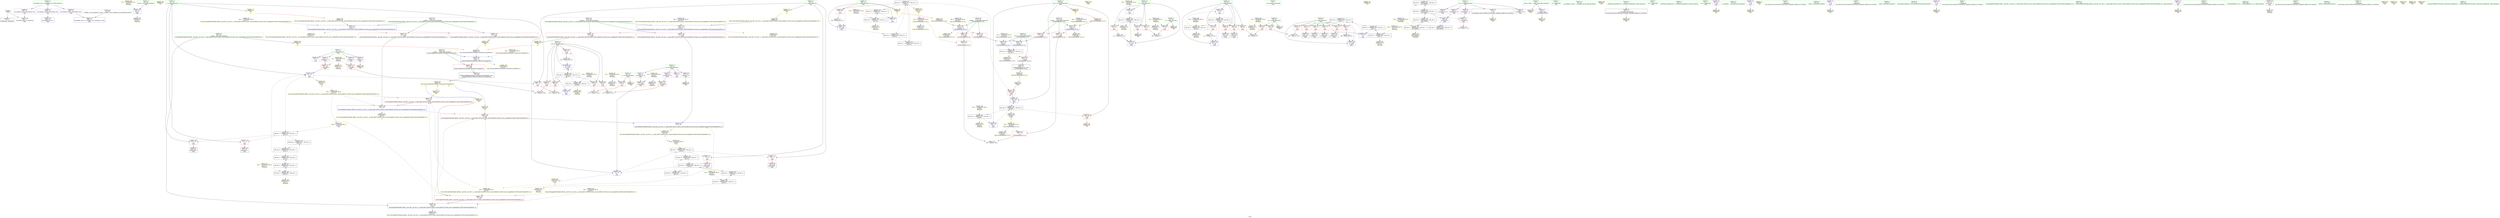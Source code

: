 digraph "SVFG" {
	label="SVFG";

	Node0x55cff6ba74e0 [shape=record,color=grey,label="{NodeID: 0\nNullPtr}"];
	Node0x55cff6ba74e0 -> Node0x55cff6bcb4e0[style=solid];
	Node0x55cff6ba74e0 -> Node0x55cff6bd1ed0[style=solid];
	Node0x55cff6beac70 [shape=record,color=yellow,style=double,label="{NodeID: 263\n6V_1 = ENCHI(MR_6V_0)\npts\{54 \}\nFun[main]}"];
	Node0x55cff6beac70 -> Node0x55cff6bd1fd0[style=dashed];
	Node0x55cff6bd42c0 [shape=record,color=yellow,style=double,label="{NodeID: 180\nAPARM(125)\nCS[]}"];
	Node0x55cff6bcbec0 [shape=record,color=red,label="{NodeID: 97\n139\<--67\n\<--i9\nmain\n}"];
	Node0x55cff6bcbec0 -> Node0x55cff6bd7610[style=solid];
	Node0x55cff6bc9770 [shape=record,color=green,label="{NodeID: 14\n14\<--16\nR\<--R_field_insensitive\nGlob }"];
	Node0x55cff6bc9770 -> Node0x55cff6bcd910[style=solid];
	Node0x55cff6bc9770 -> Node0x55cff6bcd9e0[style=solid];
	Node0x55cff6bc9770 -> Node0x55cff6bcdab0[style=solid];
	Node0x55cff6bc9770 -> Node0x55cff6bce360[style=solid];
	Node0x55cff6beb8e0 [shape=record,color=yellow,style=double,label="{NodeID: 277\n18V_1 = ENCHI(MR_18V_0)\npts\{66 \}\nFun[_ZSt3maxIiERKT_S2_S2_]}"];
	Node0x55cff6beb8e0 -> Node0x55cff6bd1a90[style=dashed];
	Node0x55cff6beb8e0 -> Node0x55cff6bedb50[style=dashed];
	Node0x55cff6bcef10 [shape=record,color=yellow,style=double,label="{NodeID: 194\nARet(93)\nCS[]}"];
	Node0x55cff6bcba00 [shape=record,color=red,label="{NodeID: 111\n170\<--75\n\<--y\nmain\n}"];
	Node0x55cff6bcba00 -> Node0x55cff6bcce80[style=solid];
	Node0x55cff6bca420 [shape=record,color=green,label="{NodeID: 28\n67\<--68\ni9\<--i9_field_insensitive\nmain\n}"];
	Node0x55cff6bca420 -> Node0x55cff6bcbdf0[style=solid];
	Node0x55cff6bca420 -> Node0x55cff6bcbec0[style=solid];
	Node0x55cff6bca420 -> Node0x55cff6bcbf90[style=solid];
	Node0x55cff6bca420 -> Node0x55cff6bcc060[style=solid];
	Node0x55cff6bca420 -> Node0x55cff6bcc130[style=solid];
	Node0x55cff6bca420 -> Node0x55cff6bd23e0[style=solid];
	Node0x55cff6bca420 -> Node0x55cff6bd2b30[style=solid];
	Node0x55cff6becfc0 [shape=record,color=yellow,style=double,label="{NodeID: 291\nRETMU(10V_3)\npts\{58 \}\nFun[main]}"];
	Node0x55cff6bd6d90 [shape=record,color=grey,label="{NodeID: 208\n211 = Binary(210, 84, )\n}"];
	Node0x55cff6bd6d90 -> Node0x55cff6bd2c00[style=solid];
	Node0x55cff6bd15b0 [shape=record,color=red,label="{NodeID: 125\n246\<--245\n\<--call2\n_ZSt4swapIiENSt9enable_ifIXsr6__and_ISt6__not_ISt15__is_tuple_likeIT_EESt21is_move_constructibleIS3_ESt18is_move_assignableIS3_EEE5valueEvE4typeERS3_SC_\n}"];
	Node0x55cff6bd15b0 -> Node0x55cff6bd3010[style=solid];
	Node0x55cff6bcb0a0 [shape=record,color=green,label="{NodeID: 42\n253\<--254\nretval\<--retval_field_insensitive\n_ZSt3maxIiERKT_S2_S2_\n}"];
	Node0x55cff6bcb0a0 -> Node0x55cff6bd1680[style=solid];
	Node0x55cff6bcb0a0 -> Node0x55cff6bd3280[style=solid];
	Node0x55cff6bcb0a0 -> Node0x55cff6bd3350[style=solid];
	Node0x55cff6bedc30 [shape=record,color=yellow,style=double,label="{NodeID: 305\nRETMU(44V_2)\npts\{256 \}\nFun[_ZSt3maxIiERKT_S2_S2_]}"];
	Node0x55cff6bdf300 [shape=record,color=black,label="{NodeID: 222\nMR_22V_5 = PHI(MR_22V_7, MR_22V_4, )\npts\{70 \}\n}"];
	Node0x55cff6bdf300 -> Node0x55cff6bcc200[style=dashed];
	Node0x55cff6bdf300 -> Node0x55cff6bd1000[style=dashed];
	Node0x55cff6bdf300 -> Node0x55cff6bd28c0[style=dashed];
	Node0x55cff6bdf300 -> Node0x55cff6be1600[style=dashed];
	Node0x55cff6bdf300 -> Node0x55cff6be2f00[style=dashed];
	Node0x55cff6bdf300 -> Node0x55cff6be4300[style=dashed];
	Node0x55cff6bdf300 -> Node0x55cff6bee190[style=dashed];
	Node0x55cff6bd2170 [shape=record,color=blue,label="{NodeID: 139\n63\<--84\ni\<--\nmain\n}"];
	Node0x55cff6bd2170 -> Node0x55cff6be5700[style=dashed];
	Node0x55cff6bccce0 [shape=record,color=black,label="{NodeID: 56\n155\<--154\nidxprom22\<--\nmain\n}"];
	Node0x55cff6be3900 [shape=record,color=black,label="{NodeID: 236\nMR_28V_8 = PHI(MR_28V_9, MR_28V_7, )\npts\{76 \}\n}"];
	Node0x55cff6be3900 -> Node0x55cff6be0200[style=dashed];
	Node0x55cff6bd2cd0 [shape=record,color=blue,label="{NodeID: 153\n226\<--224\n__a.addr\<--__a\n_ZSt4swapIiENSt9enable_ifIXsr6__and_ISt6__not_ISt15__is_tuple_likeIT_EESt21is_move_constructibleIS3_ESt18is_move_assignableIS3_EEE5valueEvE4typeERS3_SC_\n}"];
	Node0x55cff6bd2cd0 -> Node0x55cff6bd10d0[style=dashed];
	Node0x55cff6bd2cd0 -> Node0x55cff6bd11a0[style=dashed];
	Node0x55cff6bd2cd0 -> Node0x55cff6bec860[style=dashed];
	Node0x55cff6bcd840 [shape=record,color=purple,label="{NodeID: 70\n151\<--11\narrayidx21\<--L\nmain\n}"];
	Node0x55cff6bcd840 -> Node0x55cff6bd0e10[style=solid];
	Node0x55cff6be8300 [shape=record,color=black,label="{NodeID: 250\nMR_28V_2 = PHI(MR_28V_3, MR_28V_1, )\npts\{76 \}\n}"];
	Node0x55cff6be8300 -> Node0x55cff6be2500[style=dashed];
	Node0x55cff6be8300 -> Node0x55cff6bed7a0[style=dashed];
	Node0x55cff6bd3830 [shape=record,color=yellow,style=double,label="{NodeID: 167\nAPARM(107)\nCS[]}"];
	Node0x55cff6bce430 [shape=record,color=red,label="{NodeID: 84\n87\<--55\n\<--T\nmain\n}"];
	Node0x55cff6bce430 -> Node0x55cff6bd7a90[style=solid];
	Node0x55cff6bb7160 [shape=record,color=green,label="{NodeID: 1\n7\<--1\n__dso_handle\<--dummyObj\nGlob }"];
	Node0x55cff6bead50 [shape=record,color=yellow,style=double,label="{NodeID: 264\n8V_1 = ENCHI(MR_8V_0)\npts\{56 \}\nFun[main]}"];
	Node0x55cff6bead50 -> Node0x55cff6bce430[style=dashed];
	Node0x55cff6bead50 -> Node0x55cff6becee0[style=dashed];
	Node0x55cff6bd4390 [shape=record,color=yellow,style=double,label="{NodeID: 181\nAPARM(126)\nCS[]}"];
	Node0x55cff6bcbf90 [shape=record,color=red,label="{NodeID: 98\n146\<--67\n\<--i9\nmain\n}"];
	Node0x55cff6bcbf90 -> Node0x55cff6bd7c10[style=solid];
	Node0x55cff6bc9870 [shape=record,color=green,label="{NodeID: 15\n23\<--27\nllvm.global_ctors\<--llvm.global_ctors_field_insensitive\nGlob }"];
	Node0x55cff6bc9870 -> Node0x55cff6bcdf90[style=solid];
	Node0x55cff6bc9870 -> Node0x55cff6bce090[style=solid];
	Node0x55cff6bc9870 -> Node0x55cff6bce190[style=solid];
	Node0x55cff6beb9c0 [shape=record,color=yellow,style=double,label="{NodeID: 278\n22V_1 = ENCHI(MR_22V_0)\npts\{70 \}\nFun[_ZSt3maxIiERKT_S2_S2_]}"];
	Node0x55cff6beb9c0 -> Node0x55cff6bd1b60[style=dashed];
	Node0x55cff6beb9c0 -> Node0x55cff6bed960[style=dashed];
	Node0x55cff6bcefa0 [shape=record,color=yellow,style=double,label="{NodeID: 195\nARet(193)\nCS[]}"];
	Node0x55cff6bcefa0 -> Node0x55cff6bd1000[style=solid];
	Node0x55cff6bcbad0 [shape=record,color=red,label="{NodeID: 112\n180\<--75\n\<--y\nmain\n}"];
	Node0x55cff6bcbad0 -> Node0x55cff6bcd020[style=solid];
	Node0x55cff6bca4f0 [shape=record,color=green,label="{NodeID: 29\n69\<--70\nc\<--c_field_insensitive\nmain\n}"];
	Node0x55cff6bca4f0 -> Node0x55cff6bcc200[style=solid];
	Node0x55cff6bca4f0 -> Node0x55cff6bd24b0[style=solid];
	Node0x55cff6bca4f0 -> Node0x55cff6bd28c0[style=solid];
	Node0x55cff6bca4f0 -> Node0x55cff6bd4530[style=solid];
	Node0x55cff6bed0a0 [shape=record,color=yellow,style=double,label="{NodeID: 292\nRETMU(12V_1)\npts\{60 \}\nFun[main]}"];
	Node0x55cff6bd6e90 [shape=record,color=grey,label="{NodeID: 209\n200 = Binary(199, 84, )\n}"];
	Node0x55cff6bd6e90 -> Node0x55cff6bd2b30[style=solid];
	Node0x55cff6bd1680 [shape=record,color=red,label="{NodeID: 126\n273\<--253\n\<--retval\n_ZSt3maxIiERKT_S2_S2_\n}"];
	Node0x55cff6bd1680 -> Node0x55cff6bcd0f0[style=solid];
	Node0x55cff6bcb170 [shape=record,color=green,label="{NodeID: 43\n255\<--256\n__a.addr\<--__a.addr_field_insensitive\n_ZSt3maxIiERKT_S2_S2_\n}"];
	Node0x55cff6bcb170 -> Node0x55cff6bd1750[style=solid];
	Node0x55cff6bcb170 -> Node0x55cff6bd1820[style=solid];
	Node0x55cff6bcb170 -> Node0x55cff6bd30e0[style=solid];
	Node0x55cff6bedd10 [shape=record,color=yellow,style=double,label="{NodeID: 306\nRETMU(46V_2)\npts\{258 \}\nFun[_ZSt3maxIiERKT_S2_S2_]}"];
	Node0x55cff6bdf800 [shape=record,color=black,label="{NodeID: 223\nMR_24V_5 = PHI(MR_24V_6, MR_24V_4, )\npts\{72 \}\n}"];
	Node0x55cff6bdf800 -> Node0x55cff6bcc2d0[style=dashed];
	Node0x55cff6bdf800 -> Node0x55cff6bcc3a0[style=dashed];
	Node0x55cff6bdf800 -> Node0x55cff6bcc470[style=dashed];
	Node0x55cff6bdf800 -> Node0x55cff6bcc540[style=dashed];
	Node0x55cff6bdf800 -> Node0x55cff6bcb5f0[style=dashed];
	Node0x55cff6bdf800 -> Node0x55cff6bcb6c0[style=dashed];
	Node0x55cff6bdf800 -> Node0x55cff6bd2990[style=dashed];
	Node0x55cff6bdf800 -> Node0x55cff6be1b00[style=dashed];
	Node0x55cff6bd2240 [shape=record,color=blue,label="{NodeID: 140\n63\<--112\ni\<--inc\nmain\n}"];
	Node0x55cff6bd2240 -> Node0x55cff6be5700[style=dashed];
	Node0x55cff6bccdb0 [shape=record,color=black,label="{NodeID: 57\n168\<--167\nidxprom26\<--\nmain\n}"];
	Node0x55cff6be3e00 [shape=record,color=black,label="{NodeID: 237\nMR_30V_6 = PHI(MR_30V_7, MR_30V_4, )\npts\{100000 \}\n}"];
	Node0x55cff6be3e00 -> Node0x55cff6be0700[style=dashed];
	Node0x55cff6bd2da0 [shape=record,color=blue,label="{NodeID: 154\n228\<--225\n__b.addr\<--__b\n_ZSt4swapIiENSt9enable_ifIXsr6__and_ISt6__not_ISt15__is_tuple_likeIT_EESt21is_move_constructibleIS3_ESt18is_move_assignableIS3_EEE5valueEvE4typeERS3_SC_\n}"];
	Node0x55cff6bd2da0 -> Node0x55cff6bd1270[style=dashed];
	Node0x55cff6bd2da0 -> Node0x55cff6bd1340[style=dashed];
	Node0x55cff6bd2da0 -> Node0x55cff6bec940[style=dashed];
	Node0x55cff6bcd910 [shape=record,color=purple,label="{NodeID: 71\n106\<--14\n\<--R\nmain\n}"];
	Node0x55cff6be8800 [shape=record,color=black,label="{NodeID: 251\nMR_30V_2 = PHI(MR_30V_3, MR_30V_1, )\npts\{100000 \}\n}"];
	Node0x55cff6be8800 -> Node0x55cff6be2a00[style=dashed];
	Node0x55cff6be8800 -> Node0x55cff6bed880[style=dashed];
	Node0x55cff6bd3900 [shape=record,color=yellow,style=double,label="{NodeID: 168\nAPARM(4)\nCS[]}"];
	Node0x55cff6bce500 [shape=record,color=red,label="{NodeID: 85\n86\<--57\n\<--t\nmain\n}"];
	Node0x55cff6bce500 -> Node0x55cff6bd7a90[style=solid];
	Node0x55cff6bb71f0 [shape=record,color=green,label="{NodeID: 2\n17\<--1\n.str\<--dummyObj\nGlob }"];
	Node0x55cff6beae30 [shape=record,color=yellow,style=double,label="{NodeID: 265\n10V_1 = ENCHI(MR_10V_0)\npts\{58 \}\nFun[main]}"];
	Node0x55cff6beae30 -> Node0x55cff6bd20a0[style=dashed];
	Node0x55cff6bd4460 [shape=record,color=yellow,style=double,label="{NodeID: 182\nAPARM(65)\nCS[]|{<s0>9}}"];
	Node0x55cff6bd4460:s0 -> Node0x55cff6bcf630[style=solid,color=red];
	Node0x55cff6bcc060 [shape=record,color=red,label="{NodeID: 99\n160\<--67\n\<--i9\nmain\n}"];
	Node0x55cff6bcc060 -> Node0x55cff6bd7790[style=solid];
	Node0x55cff6bc9970 [shape=record,color=green,label="{NodeID: 16\n28\<--29\n__cxx_global_var_init\<--__cxx_global_var_init_field_insensitive\n}"];
	Node0x55cff6bebaa0 [shape=record,color=yellow,style=double,label="{NodeID: 279\n44V_1 = ENCHI(MR_44V_0)\npts\{256 \}\nFun[_ZSt3maxIiERKT_S2_S2_]}"];
	Node0x55cff6bebaa0 -> Node0x55cff6bd30e0[style=dashed];
	Node0x55cff6bcf030 [shape=record,color=yellow,style=double,label="{NodeID: 196\nARet(206)\nCS[]}"];
	Node0x55cff6bcbba0 [shape=record,color=red,label="{NodeID: 113\n138\<--137\n\<--arrayidx\nmain\n}"];
	Node0x55cff6bcbba0 -> Node0x55cff6bd7610[style=solid];
	Node0x55cff6bca5c0 [shape=record,color=green,label="{NodeID: 30\n71\<--72\nj\<--j_field_insensitive\nmain\n}"];
	Node0x55cff6bca5c0 -> Node0x55cff6bcc2d0[style=solid];
	Node0x55cff6bca5c0 -> Node0x55cff6bcc3a0[style=solid];
	Node0x55cff6bca5c0 -> Node0x55cff6bcc470[style=solid];
	Node0x55cff6bca5c0 -> Node0x55cff6bcc540[style=solid];
	Node0x55cff6bca5c0 -> Node0x55cff6bcb5f0[style=solid];
	Node0x55cff6bca5c0 -> Node0x55cff6bcb6c0[style=solid];
	Node0x55cff6bca5c0 -> Node0x55cff6bd2580[style=solid];
	Node0x55cff6bca5c0 -> Node0x55cff6bd2990[style=solid];
	Node0x55cff6bed180 [shape=record,color=yellow,style=double,label="{NodeID: 293\nRETMU(14V_1)\npts\{62 \}\nFun[main]}"];
	Node0x55cff6bd7010 [shape=record,color=grey,label="{NodeID: 210\n112 = Binary(111, 84, )\n}"];
	Node0x55cff6bd7010 -> Node0x55cff6bd2240[style=solid];
	Node0x55cff6bd1750 [shape=record,color=red,label="{NodeID: 127\n261\<--255\n\<--__a.addr\n_ZSt3maxIiERKT_S2_S2_\n}"];
	Node0x55cff6bd1750 -> Node0x55cff6bd1a90[style=solid];
	Node0x55cff6bcb240 [shape=record,color=green,label="{NodeID: 44\n257\<--258\n__b.addr\<--__b.addr_field_insensitive\n_ZSt3maxIiERKT_S2_S2_\n}"];
	Node0x55cff6bcb240 -> Node0x55cff6bd18f0[style=solid];
	Node0x55cff6bcb240 -> Node0x55cff6bd19c0[style=solid];
	Node0x55cff6bcb240 -> Node0x55cff6bd31b0[style=solid];
	Node0x55cff6beddf0 [shape=record,color=yellow,style=double,label="{NodeID: 307\nCSMU(26V_5)\npts\{74 \}\nCS[]|{<s0>8}}"];
	Node0x55cff6beddf0:s0 -> Node0x55cff6a22720[style=dashed,color=red];
	Node0x55cff6bdfd00 [shape=record,color=black,label="{NodeID: 224\nMR_26V_4 = PHI(MR_26V_8, MR_26V_3, )\npts\{74 \}\n}"];
	Node0x55cff6bdfd00 -> Node0x55cff6bd2650[style=dashed];
	Node0x55cff6bdfd00 -> Node0x55cff6be2000[style=dashed];
	Node0x55cff6bdfd00 -> Node0x55cff6be4800[style=dashed];
	Node0x55cff6bd2310 [shape=record,color=blue,label="{NodeID: 141\n65\<--78\nans\<--\nmain\n}"];
	Node0x55cff6bd2310 -> Node0x55cff6be0c00[style=dashed];
	Node0x55cff6bcce80 [shape=record,color=black,label="{NodeID: 58\n171\<--170\nidxprom28\<--\nmain\n}"];
	Node0x55cff6be4300 [shape=record,color=black,label="{NodeID: 238\nMR_22V_8 = PHI(MR_22V_6, MR_22V_5, )\npts\{70 \}\n}"];
	Node0x55cff6be4300 -> Node0x55cff6be2f00[style=dashed];
	Node0x55cff6bd2e70 [shape=record,color=blue,label="{NodeID: 155\n230\<--238\n__tmp\<--\n_ZSt4swapIiENSt9enable_ifIXsr6__and_ISt6__not_ISt15__is_tuple_likeIT_EESt21is_move_constructibleIS3_ESt18is_move_assignableIS3_EEE5valueEvE4typeERS3_SC_\n}"];
	Node0x55cff6bd2e70 -> Node0x55cff6bd14e0[style=dashed];
	Node0x55cff6bd2e70 -> Node0x55cff6bd15b0[style=dashed];
	Node0x55cff6bd2e70 -> Node0x55cff6beca20[style=dashed];
	Node0x55cff6bcd9e0 [shape=record,color=purple,label="{NodeID: 72\n144\<--14\narrayidx18\<--R\nmain\n}"];
	Node0x55cff6bcd9e0 -> Node0x55cff6bcbc70[style=solid];
	Node0x55cff6be8d00 [shape=record,color=black,label="{NodeID: 252\nMR_26V_7 = PHI(MR_26V_6, MR_26V_5, )\npts\{74 \}\n}"];
	Node0x55cff6be8d00 -> Node0x55cff6bcb860[style=dashed];
	Node0x55cff6be8d00 -> Node0x55cff6bcb930[style=dashed];
	Node0x55cff6be8d00 -> Node0x55cff6be3400[style=dashed];
	Node0x55cff6be8d00 -> Node0x55cff6be4800[style=dashed];
	Node0x55cff6bd39d0 [shape=record,color=yellow,style=double,label="{NodeID: 169\nAPARM(36)\nCS[]}"];
	Node0x55cff6bce5d0 [shape=record,color=red,label="{NodeID: 86\n203\<--57\n\<--t\nmain\n}"];
	Node0x55cff6bce5d0 -> Node0x55cff6bd46d0[style=solid];
	Node0x55cff6bb74a0 [shape=record,color=green,label="{NodeID: 3\n19\<--1\n.str.1\<--dummyObj\nGlob }"];
	Node0x55cff6beaf10 [shape=record,color=yellow,style=double,label="{NodeID: 266\n12V_1 = ENCHI(MR_12V_0)\npts\{60 \}\nFun[main]}"];
	Node0x55cff6beaf10 -> Node0x55cff6bce770[style=dashed];
	Node0x55cff6beaf10 -> Node0x55cff6bce840[style=dashed];
	Node0x55cff6beaf10 -> Node0x55cff6bed0a0[style=dashed];
	Node0x55cff6bd4530 [shape=record,color=yellow,style=double,label="{NodeID: 183\nAPARM(69)\nCS[]|{<s0>9}}"];
	Node0x55cff6bd4530:s0 -> Node0x55cff6bcf6f0[style=solid,color=red];
	Node0x55cff6bcc130 [shape=record,color=red,label="{NodeID: 100\n199\<--67\n\<--i9\nmain\n}"];
	Node0x55cff6bcc130 -> Node0x55cff6bd6e90[style=solid];
	Node0x55cff6bc9a70 [shape=record,color=green,label="{NodeID: 17\n32\<--33\n_ZNSt8ios_base4InitC1Ev\<--_ZNSt8ios_base4InitC1Ev_field_insensitive\n}"];
	Node0x55cff6bebb80 [shape=record,color=yellow,style=double,label="{NodeID: 280\n46V_1 = ENCHI(MR_46V_0)\npts\{258 \}\nFun[_ZSt3maxIiERKT_S2_S2_]}"];
	Node0x55cff6bebb80 -> Node0x55cff6bd31b0[style=dashed];
	Node0x55cff6bcf0c0 [shape=record,color=yellow,style=double,label="{NodeID: 197\nARet(235)\nCS[]}"];
	Node0x55cff6bcf0c0 -> Node0x55cff6bd1410[style=solid];
	Node0x55cff6bcbc70 [shape=record,color=red,label="{NodeID: 114\n145\<--144\n\<--arrayidx18\nmain\n}"];
	Node0x55cff6bcbc70 -> Node0x55cff6bd7c10[style=solid];
	Node0x55cff6bca690 [shape=record,color=green,label="{NodeID: 31\n73\<--74\nx\<--x_field_insensitive\nmain\n}"];
	Node0x55cff6bca690 -> Node0x55cff6bcb790[style=solid];
	Node0x55cff6bca690 -> Node0x55cff6bcb860[style=solid];
	Node0x55cff6bca690 -> Node0x55cff6bcb930[style=solid];
	Node0x55cff6bca690 -> Node0x55cff6bd2650[style=solid];
	Node0x55cff6bca690 -> Node0x55cff6bd3c40[style=solid];
	Node0x55cff6bed260 [shape=record,color=yellow,style=double,label="{NodeID: 294\nRETMU(16V_2)\npts\{64 \}\nFun[main]}"];
	Node0x55cff6bd7190 [shape=record,color=grey,label="{NodeID: 211\n190 = Binary(189, 84, )\n}"];
	Node0x55cff6bd7190 -> Node0x55cff6bd2990[style=solid];
	Node0x55cff6bd1820 [shape=record,color=red,label="{NodeID: 128\n270\<--255\n\<--__a.addr\n_ZSt3maxIiERKT_S2_S2_\n}"];
	Node0x55cff6bd1820 -> Node0x55cff6bd3350[style=solid];
	Node0x55cff6bcb310 [shape=record,color=green,label="{NodeID: 45\n280\<--281\n__t.addr\<--__t.addr_field_insensitive\n_ZSt4moveIRiEONSt16remove_referenceIT_E4typeEOS2_\n}"];
	Node0x55cff6bcb310 -> Node0x55cff6bd1c30[style=solid];
	Node0x55cff6bcb310 -> Node0x55cff6bd3420[style=solid];
	Node0x55cff6bedf50 [shape=record,color=yellow,style=double,label="{NodeID: 308\nCSMU(28V_5)\npts\{76 \}\nCS[]|{<s0>8}}"];
	Node0x55cff6bedf50:s0 -> Node0x55cff6a963d0[style=dashed,color=red];
	Node0x55cff6be0200 [shape=record,color=black,label="{NodeID: 225\nMR_28V_4 = PHI(MR_28V_8, MR_28V_3, )\npts\{76 \}\n}"];
	Node0x55cff6be0200 -> Node0x55cff6bd2720[style=dashed];
	Node0x55cff6be0200 -> Node0x55cff6be2500[style=dashed];
	Node0x55cff6be0200 -> Node0x55cff6be4d00[style=dashed];
	Node0x55cff6bd23e0 [shape=record,color=blue,label="{NodeID: 142\n67\<--84\ni9\<--\nmain\n}"];
	Node0x55cff6bd23e0 -> Node0x55cff6be1100[style=dashed];
	Node0x55cff6bccf50 [shape=record,color=black,label="{NodeID: 59\n178\<--177\nidxprom32\<--\nmain\n}"];
	Node0x55cff6be4800 [shape=record,color=black,label="{NodeID: 239\nMR_26V_9 = PHI(MR_26V_7, MR_26V_4, )\npts\{74 \}\n}"];
	Node0x55cff6be4800 -> Node0x55cff6be3400[style=dashed];
	Node0x55cff6bd2f40 [shape=record,color=blue,label="{NodeID: 156\n243\<--242\n\<--\n_ZSt4swapIiENSt9enable_ifIXsr6__and_ISt6__not_ISt15__is_tuple_likeIT_EESt21is_move_constructibleIS3_ESt18is_move_assignableIS3_EEE5valueEvE4typeERS3_SC_\n}"];
	Node0x55cff6bd2f40 -> Node0x55cff6bd15b0[style=dashed];
	Node0x55cff6bd2f40 -> Node0x55cff6bebc60[style=dashed];
	Node0x55cff6bcdab0 [shape=record,color=purple,label="{NodeID: 73\n156\<--14\narrayidx23\<--R\nmain\n}"];
	Node0x55cff6bcdab0 -> Node0x55cff6bd0ea0[style=solid];
	Node0x55cff6be9200 [shape=record,color=black,label="{NodeID: 253\nMR_28V_7 = PHI(MR_28V_6, MR_28V_5, )\npts\{76 \}\n}"];
	Node0x55cff6be9200 -> Node0x55cff6bcba00[style=dashed];
	Node0x55cff6be9200 -> Node0x55cff6bcbad0[style=dashed];
	Node0x55cff6be9200 -> Node0x55cff6be3900[style=dashed];
	Node0x55cff6be9200 -> Node0x55cff6be4d00[style=dashed];
	Node0x55cff6bd3aa0 [shape=record,color=yellow,style=double,label="{NodeID: 170\nAPARM(34)\nCS[]}"];
	Node0x55cff6bce6a0 [shape=record,color=red,label="{NodeID: 87\n210\<--57\n\<--t\nmain\n}"];
	Node0x55cff6bce6a0 -> Node0x55cff6bd6d90[style=solid];
	Node0x55cff6bb7530 [shape=record,color=green,label="{NodeID: 4\n21\<--1\n.str.2\<--dummyObj\nGlob }"];
	Node0x55cff6beaff0 [shape=record,color=yellow,style=double,label="{NodeID: 267\n14V_1 = ENCHI(MR_14V_0)\npts\{62 \}\nFun[main]}"];
	Node0x55cff6beaff0 -> Node0x55cff6bce910[style=dashed];
	Node0x55cff6beaff0 -> Node0x55cff6bed180[style=dashed];
	Node0x55cff6bd4600 [shape=record,color=yellow,style=double,label="{NodeID: 184\nAPARM(205)\nCS[]}"];
	Node0x55cff6bcc200 [shape=record,color=red,label="{NodeID: 101\n184\<--69\n\<--c\nmain\n}"];
	Node0x55cff6bcc200 -> Node0x55cff6bd7310[style=solid];
	Node0x55cff6bc9b70 [shape=record,color=green,label="{NodeID: 18\n38\<--39\n__cxa_atexit\<--__cxa_atexit_field_insensitive\n}"];
	Node0x55cff6bebc60 [shape=record,color=yellow,style=double,label="{NodeID: 281\nRETMU(26V_2)\npts\{74 \}\nFun[_ZSt4swapIiENSt9enable_ifIXsr6__and_ISt6__not_ISt15__is_tuple_likeIT_EESt21is_move_constructibleIS3_ESt18is_move_assignableIS3_EEE5valueEvE4typeERS3_SC_]|{<s0>8}}"];
	Node0x55cff6bebc60:s0 -> Node0x55cff6bee270[style=dashed,color=blue];
	Node0x55cff6bcf150 [shape=record,color=yellow,style=double,label="{NodeID: 198\nARet(241)\nCS[]}"];
	Node0x55cff6bcf150 -> Node0x55cff6bd14e0[style=solid];
	Node0x55cff6bd0e10 [shape=record,color=red,label="{NodeID: 115\n152\<--151\n\<--arrayidx21\nmain\n}"];
	Node0x55cff6bd0e10 -> Node0x55cff6bd2650[style=solid];
	Node0x55cff6bca760 [shape=record,color=green,label="{NodeID: 32\n75\<--76\ny\<--y_field_insensitive\nmain\n}"];
	Node0x55cff6bca760 -> Node0x55cff6bcba00[style=solid];
	Node0x55cff6bca760 -> Node0x55cff6bcbad0[style=solid];
	Node0x55cff6bca760 -> Node0x55cff6bd2720[style=solid];
	Node0x55cff6bca760 -> Node0x55cff6bd3d10[style=solid];
	Node0x55cff6bed340 [shape=record,color=yellow,style=double,label="{NodeID: 295\nRETMU(18V_2)\npts\{66 \}\nFun[main]}"];
	Node0x55cff6bd7310 [shape=record,color=grey,label="{NodeID: 212\n185 = Binary(184, 84, )\n}"];
	Node0x55cff6bd7310 -> Node0x55cff6bd28c0[style=solid];
	Node0x55cff6bd18f0 [shape=record,color=red,label="{NodeID: 129\n263\<--257\n\<--__b.addr\n_ZSt3maxIiERKT_S2_S2_\n}"];
	Node0x55cff6bd18f0 -> Node0x55cff6bd1b60[style=solid];
	Node0x55cff6bcb3e0 [shape=record,color=green,label="{NodeID: 46\n25\<--285\n_GLOBAL__sub_I_aquannie_0_0.cpp\<--_GLOBAL__sub_I_aquannie_0_0.cpp_field_insensitive\n}"];
	Node0x55cff6bcb3e0 -> Node0x55cff6bd1dd0[style=solid];
	Node0x55cff6bee030 [shape=record,color=yellow,style=double,label="{NodeID: 309\nCSMU(18V_4)\npts\{66 \}\nCS[]|{<s0>9}}"];
	Node0x55cff6bee030:s0 -> Node0x55cff6beb8e0[style=dashed,color=red];
	Node0x55cff6be0700 [shape=record,color=black,label="{NodeID: 226\nMR_30V_4 = PHI(MR_30V_6, MR_30V_3, )\npts\{100000 \}\n}"];
	Node0x55cff6be0700 -> Node0x55cff6bd0f30[style=dashed];
	Node0x55cff6be0700 -> Node0x55cff6bd27f0[style=dashed];
	Node0x55cff6be0700 -> Node0x55cff6be2a00[style=dashed];
	Node0x55cff6be0700 -> Node0x55cff6be3e00[style=dashed];
	Node0x55cff6be0700 -> Node0x55cff6be5200[style=dashed];
	Node0x55cff6bd24b0 [shape=record,color=blue,label="{NodeID: 143\n69\<--78\nc\<--\nmain\n}"];
	Node0x55cff6bd24b0 -> Node0x55cff6bdf300[style=dashed];
	Node0x55cff6bcd020 [shape=record,color=black,label="{NodeID: 60\n181\<--180\nidxprom34\<--\nmain\n}"];
	Node0x55cff6be4d00 [shape=record,color=black,label="{NodeID: 240\nMR_28V_9 = PHI(MR_28V_7, MR_28V_4, )\npts\{76 \}\n}"];
	Node0x55cff6be4d00 -> Node0x55cff6be3900[style=dashed];
	Node0x55cff6bd3010 [shape=record,color=blue,label="{NodeID: 157\n247\<--246\n\<--\n_ZSt4swapIiENSt9enable_ifIXsr6__and_ISt6__not_ISt15__is_tuple_likeIT_EESt21is_move_constructibleIS3_ESt18is_move_assignableIS3_EEE5valueEvE4typeERS3_SC_\n}"];
	Node0x55cff6bd3010 -> Node0x55cff6bec780[style=dashed];
	Node0x55cff6bcdb80 [shape=record,color=purple,label="{NodeID: 74\n79\<--17\n\<--.str\nmain\n}"];
	Node0x55cff6bcdb80 -> Node0x55cff6bd34f0[style=solid];
	Node0x55cff6be9700 [shape=record,color=black,label="{NodeID: 254\nMR_42V_3 = PHI(MR_42V_4, MR_42V_2, )\npts\{254 \}\n}"];
	Node0x55cff6be9700 -> Node0x55cff6bd1680[style=dashed];
	Node0x55cff6be9700 -> Node0x55cff6beda70[style=dashed];
	Node0x55cff6bd3b70 [shape=record,color=yellow,style=double,label="{NodeID: 171\nAPARM(7)\nCS[]}"];
	Node0x55cff6bce770 [shape=record,color=red,label="{NodeID: 88\n97\<--59\n\<--m\nmain\n}"];
	Node0x55cff6bce770 -> Node0x55cff6bd7910[style=solid];
	Node0x55cff6bb75c0 [shape=record,color=green,label="{NodeID: 5\n24\<--1\n\<--dummyObj\nCan only get source location for instruction, argument, global var or function.}"];
	Node0x55cff6beb0d0 [shape=record,color=yellow,style=double,label="{NodeID: 268\n16V_1 = ENCHI(MR_16V_0)\npts\{64 \}\nFun[main]}"];
	Node0x55cff6beb0d0 -> Node0x55cff6be6910[style=dashed];
	Node0x55cff6bd46d0 [shape=record,color=yellow,style=double,label="{NodeID: 185\nAPARM(203)\nCS[]}"];
	Node0x55cff6bcc2d0 [shape=record,color=red,label="{NodeID: 102\n131\<--71\n\<--j\nmain\n}"];
	Node0x55cff6bcc2d0 -> Node0x55cff6bd7f10[style=solid];
	Node0x55cff6bc9c70 [shape=record,color=green,label="{NodeID: 19\n37\<--43\n_ZNSt8ios_base4InitD1Ev\<--_ZNSt8ios_base4InitD1Ev_field_insensitive\n}"];
	Node0x55cff6bc9c70 -> Node0x55cff6bcc700[style=solid];
	Node0x55cff6bec780 [shape=record,color=yellow,style=double,label="{NodeID: 282\nRETMU(28V_2)\npts\{76 \}\nFun[_ZSt4swapIiENSt9enable_ifIXsr6__and_ISt6__not_ISt15__is_tuple_likeIT_EESt21is_move_constructibleIS3_ESt18is_move_assignableIS3_EEE5valueEvE4typeERS3_SC_]|{<s0>8}}"];
	Node0x55cff6bec780:s0 -> Node0x55cff6bee3d0[style=dashed,color=blue];
	Node0x55cff6bcf1e0 [shape=record,color=yellow,style=double,label="{NodeID: 199\nARet(245)\nCS[]}"];
	Node0x55cff6bcf1e0 -> Node0x55cff6bd15b0[style=solid];
	Node0x55cff6bd0ea0 [shape=record,color=red,label="{NodeID: 116\n157\<--156\n\<--arrayidx23\nmain\n}"];
	Node0x55cff6bd0ea0 -> Node0x55cff6bd2720[style=solid];
	Node0x55cff6bca830 [shape=record,color=green,label="{NodeID: 33\n81\<--82\nscanf\<--scanf_field_insensitive\n}"];
	Node0x55cff6bed420 [shape=record,color=yellow,style=double,label="{NodeID: 296\nRETMU(20V_2)\npts\{68 \}\nFun[main]}"];
	Node0x55cff6bd7490 [shape=record,color=grey,label="{NodeID: 213\n265 = cmp(262, 264, )\n}"];
	Node0x55cff6bd19c0 [shape=record,color=red,label="{NodeID: 130\n267\<--257\n\<--__b.addr\n_ZSt3maxIiERKT_S2_S2_\n}"];
	Node0x55cff6bd19c0 -> Node0x55cff6bd3280[style=solid];
	Node0x55cff6bcb4e0 [shape=record,color=black,label="{NodeID: 47\n2\<--3\ndummyVal\<--dummyVal\n}"];
	Node0x55cff6bee190 [shape=record,color=yellow,style=double,label="{NodeID: 310\nCSMU(22V_5)\npts\{70 \}\nCS[]|{<s0>9}}"];
	Node0x55cff6bee190:s0 -> Node0x55cff6beb9c0[style=dashed,color=red];
	Node0x55cff6be0c00 [shape=record,color=black,label="{NodeID: 227\nMR_18V_4 = PHI(MR_18V_5, MR_18V_3, )\npts\{66 \}\n}"];
	Node0x55cff6be0c00 -> Node0x55cff6bced20[style=dashed];
	Node0x55cff6be0c00 -> Node0x55cff6bd1000[style=dashed];
	Node0x55cff6be0c00 -> Node0x55cff6bd2a60[style=dashed];
	Node0x55cff6be0c00 -> Node0x55cff6be6a00[style=dashed];
	Node0x55cff6be0c00 -> Node0x55cff6bee030[style=dashed];
	Node0x55cff6bd2580 [shape=record,color=blue,label="{NodeID: 144\n71\<--84\nj\<--\nmain\n}"];
	Node0x55cff6bd2580 -> Node0x55cff6bdf800[style=dashed];
	Node0x55cff6bcd0f0 [shape=record,color=black,label="{NodeID: 61\n250\<--273\n_ZSt3maxIiERKT_S2_S2__ret\<--\n_ZSt3maxIiERKT_S2_S2_\n}"];
	Node0x55cff6bcd0f0 -> Node0x55cff6bd6cd0[style=solid];
	Node0x55cff6be5200 [shape=record,color=black,label="{NodeID: 241\nMR_30V_7 = PHI(MR_30V_5, MR_30V_4, )\npts\{100000 \}\n}"];
	Node0x55cff6be5200 -> Node0x55cff6be3e00[style=dashed];
	Node0x55cff6bd30e0 [shape=record,color=blue,label="{NodeID: 158\n255\<--251\n__a.addr\<--__a\n_ZSt3maxIiERKT_S2_S2_\n}"];
	Node0x55cff6bd30e0 -> Node0x55cff6bd1750[style=dashed];
	Node0x55cff6bd30e0 -> Node0x55cff6bd1820[style=dashed];
	Node0x55cff6bd30e0 -> Node0x55cff6bedc30[style=dashed];
	Node0x55cff6bcdc50 [shape=record,color=purple,label="{NodeID: 75\n90\<--17\n\<--.str\nmain\n}"];
	Node0x55cff6bcdc50 -> Node0x55cff6bd3de0[style=solid];
	Node0x55cff6a22720 [shape=record,color=yellow,style=double,label="{NodeID: 255\n26V_1 = ENCHI(MR_26V_0)\npts\{74 \}\nFun[_ZSt4swapIiENSt9enable_ifIXsr6__and_ISt6__not_ISt15__is_tuple_likeIT_EESt21is_move_constructibleIS3_ESt18is_move_assignableIS3_EEE5valueEvE4typeERS3_SC_]}"];
	Node0x55cff6a22720 -> Node0x55cff6bd1410[style=dashed];
	Node0x55cff6a22720 -> Node0x55cff6bd14e0[style=dashed];
	Node0x55cff6a22720 -> Node0x55cff6bd2f40[style=dashed];
	Node0x55cff6bd3c40 [shape=record,color=yellow,style=double,label="{NodeID: 172\nAPARM(73)\nCS[]|{<s0>8}}"];
	Node0x55cff6bd3c40:s0 -> Node0x55cff6bcf2a0[style=solid,color=red];
	Node0x55cff6bce840 [shape=record,color=red,label="{NodeID: 89\n132\<--59\n\<--m\nmain\n}"];
	Node0x55cff6bce840 -> Node0x55cff6bd7f10[style=solid];
	Node0x55cff6bb7680 [shape=record,color=green,label="{NodeID: 6\n78\<--1\n\<--dummyObj\nCan only get source location for instruction, argument, global var or function.}"];
	Node0x55cff6beb1b0 [shape=record,color=yellow,style=double,label="{NodeID: 269\n18V_1 = ENCHI(MR_18V_0)\npts\{66 \}\nFun[main]}"];
	Node0x55cff6beb1b0 -> Node0x55cff6be6a00[style=dashed];
	Node0x55cff6bd47a0 [shape=record,color=yellow,style=double,label="{NodeID: 186\nAPARM(204)\nCS[]}"];
	Node0x55cff6bcc3a0 [shape=record,color=red,label="{NodeID: 103\n135\<--71\n\<--j\nmain\n}"];
	Node0x55cff6bcc3a0 -> Node0x55cff6bcca70[style=solid];
	Node0x55cff6bc9d70 [shape=record,color=green,label="{NodeID: 20\n50\<--51\nmain\<--main_field_insensitive\n}"];
	Node0x55cff6bec860 [shape=record,color=yellow,style=double,label="{NodeID: 283\nRETMU(34V_2)\npts\{227 \}\nFun[_ZSt4swapIiENSt9enable_ifIXsr6__and_ISt6__not_ISt15__is_tuple_likeIT_EESt21is_move_constructibleIS3_ESt18is_move_assignableIS3_EEE5valueEvE4typeERS3_SC_]}"];
	Node0x55cff6bcf2a0 [shape=record,color=yellow,style=double,label="{NodeID: 200\nFPARM(224)\nFun[_ZSt4swapIiENSt9enable_ifIXsr6__and_ISt6__not_ISt15__is_tuple_likeIT_EESt21is_move_constructibleIS3_ESt18is_move_assignableIS3_EEE5valueEvE4typeERS3_SC_]}"];
	Node0x55cff6bcf2a0 -> Node0x55cff6bd2cd0[style=solid];
	Node0x55cff6bd0f30 [shape=record,color=red,label="{NodeID: 117\n173\<--172\n\<--arrayidx29\nmain\n}"];
	Node0x55cff6bd0f30 -> Node0x55cff6bd7d90[style=solid];
	Node0x55cff6bca930 [shape=record,color=green,label="{NodeID: 34\n127\<--128\nllvm.memset.p0i8.i64\<--llvm.memset.p0i8.i64_field_insensitive\n}"];
	Node0x55cff6bed500 [shape=record,color=yellow,style=double,label="{NodeID: 297\nRETMU(22V_2)\npts\{70 \}\nFun[main]}"];
	Node0x55cff6bd7610 [shape=record,color=grey,label="{NodeID: 214\n140 = cmp(138, 139, )\n}"];
	Node0x55cff6bd1a90 [shape=record,color=red,label="{NodeID: 131\n262\<--261\n\<--\n_ZSt3maxIiERKT_S2_S2_\n}"];
	Node0x55cff6bd1a90 -> Node0x55cff6bd7490[style=solid];
	Node0x55cff6bcc600 [shape=record,color=black,label="{NodeID: 48\n9\<--8\n\<--vis\nCan only get source location for instruction, argument, global var or function.}"];
	Node0x55cff6bcc600 -> Node0x55cff6bd4120[style=solid];
	Node0x55cff6bee270 [shape=record,color=yellow,style=double,label="{NodeID: 311\n26V_6 = CSCHI(MR_26V_5)\npts\{74 \}\nCS[]}"];
	Node0x55cff6bee270 -> Node0x55cff6be8d00[style=dashed];
	Node0x55cff6be1100 [shape=record,color=black,label="{NodeID: 228\nMR_20V_4 = PHI(MR_20V_5, MR_20V_3, )\npts\{68 \}\n}"];
	Node0x55cff6be1100 -> Node0x55cff6bcbdf0[style=dashed];
	Node0x55cff6be1100 -> Node0x55cff6bcbec0[style=dashed];
	Node0x55cff6be1100 -> Node0x55cff6bcbf90[style=dashed];
	Node0x55cff6be1100 -> Node0x55cff6bcc060[style=dashed];
	Node0x55cff6be1100 -> Node0x55cff6bcc130[style=dashed];
	Node0x55cff6be1100 -> Node0x55cff6bd2b30[style=dashed];
	Node0x55cff6be1100 -> Node0x55cff6be6f00[style=dashed];
	Node0x55cff6bd2650 [shape=record,color=blue,label="{NodeID: 145\n73\<--152\nx\<--\nmain\n}"];
	Node0x55cff6bd2650 -> Node0x55cff6bcb790[style=dashed];
	Node0x55cff6bd2650 -> Node0x55cff6be8d00[style=dashed];
	Node0x55cff6bd2650 -> Node0x55cff6beddf0[style=dashed];
	Node0x55cff6bcd1c0 [shape=record,color=black,label="{NodeID: 62\n278\<--283\n_ZSt4moveIRiEONSt16remove_referenceIT_E4typeEOS2__ret\<--\n_ZSt4moveIRiEONSt16remove_referenceIT_E4typeEOS2_\n}"];
	Node0x55cff6bcd1c0 -> Node0x55cff6bcf810[style=solid];
	Node0x55cff6be5700 [shape=record,color=black,label="{NodeID: 242\nMR_16V_4 = PHI(MR_16V_5, MR_16V_3, )\npts\{64 \}\n}"];
	Node0x55cff6be5700 -> Node0x55cff6bce9e0[style=dashed];
	Node0x55cff6be5700 -> Node0x55cff6bceab0[style=dashed];
	Node0x55cff6be5700 -> Node0x55cff6bceb80[style=dashed];
	Node0x55cff6be5700 -> Node0x55cff6bcec50[style=dashed];
	Node0x55cff6be5700 -> Node0x55cff6bd2240[style=dashed];
	Node0x55cff6be5700 -> Node0x55cff6be6910[style=dashed];
	Node0x55cff6bd31b0 [shape=record,color=blue,label="{NodeID: 159\n257\<--252\n__b.addr\<--__b\n_ZSt3maxIiERKT_S2_S2_\n}"];
	Node0x55cff6bd31b0 -> Node0x55cff6bd18f0[style=dashed];
	Node0x55cff6bd31b0 -> Node0x55cff6bd19c0[style=dashed];
	Node0x55cff6bd31b0 -> Node0x55cff6bedd10[style=dashed];
	Node0x55cff6bcdd20 [shape=record,color=purple,label="{NodeID: 76\n92\<--17\n\<--.str\nmain\n}"];
	Node0x55cff6bcdd20 -> Node0x55cff6bd3f80[style=solid];
	Node0x55cff6a963d0 [shape=record,color=yellow,style=double,label="{NodeID: 256\n28V_1 = ENCHI(MR_28V_0)\npts\{76 \}\nFun[_ZSt4swapIiENSt9enable_ifIXsr6__and_ISt6__not_ISt15__is_tuple_likeIT_EESt21is_move_constructibleIS3_ESt18is_move_assignableIS3_EEE5valueEvE4typeERS3_SC_]}"];
	Node0x55cff6a963d0 -> Node0x55cff6bd1410[style=dashed];
	Node0x55cff6a963d0 -> Node0x55cff6bd14e0[style=dashed];
	Node0x55cff6a963d0 -> Node0x55cff6bd15b0[style=dashed];
	Node0x55cff6a963d0 -> Node0x55cff6bd3010[style=dashed];
	Node0x55cff6bd3d10 [shape=record,color=yellow,style=double,label="{NodeID: 173\nAPARM(75)\nCS[]|{<s0>8}}"];
	Node0x55cff6bd3d10:s0 -> Node0x55cff6bcf390[style=solid,color=red];
	Node0x55cff6bce910 [shape=record,color=red,label="{NodeID: 90\n119\<--61\n\<--n\nmain\n}"];
	Node0x55cff6bce910 -> Node0x55cff6bd8090[style=solid];
	Node0x55cff6bb7740 [shape=record,color=green,label="{NodeID: 7\n84\<--1\n\<--dummyObj\nCan only get source location for instruction, argument, global var or function.}"];
	Node0x55cff6beb290 [shape=record,color=yellow,style=double,label="{NodeID: 270\n20V_1 = ENCHI(MR_20V_0)\npts\{68 \}\nFun[main]}"];
	Node0x55cff6beb290 -> Node0x55cff6be6f00[style=dashed];
	Node0x55cff6bd4870 [shape=record,color=yellow,style=double,label="{NodeID: 187\nAPARM(234)\nCS[]|{<s0>11}}"];
	Node0x55cff6bd4870:s0 -> Node0x55cff6bcf4e0[style=solid,color=red];
	Node0x55cff6bcc470 [shape=record,color=red,label="{NodeID: 104\n142\<--71\n\<--j\nmain\n}"];
	Node0x55cff6bcc470 -> Node0x55cff6bccb40[style=solid];
	Node0x55cff6bc9e70 [shape=record,color=green,label="{NodeID: 21\n53\<--54\nretval\<--retval_field_insensitive\nmain\n}"];
	Node0x55cff6bc9e70 -> Node0x55cff6bd1fd0[style=solid];
	Node0x55cff6bec940 [shape=record,color=yellow,style=double,label="{NodeID: 284\nRETMU(36V_2)\npts\{229 \}\nFun[_ZSt4swapIiENSt9enable_ifIXsr6__and_ISt6__not_ISt15__is_tuple_likeIT_EESt21is_move_constructibleIS3_ESt18is_move_assignableIS3_EEE5valueEvE4typeERS3_SC_]}"];
	Node0x55cff6bcf390 [shape=record,color=yellow,style=double,label="{NodeID: 201\nFPARM(225)\nFun[_ZSt4swapIiENSt9enable_ifIXsr6__and_ISt6__not_ISt15__is_tuple_likeIT_EESt21is_move_constructibleIS3_ESt18is_move_assignableIS3_EEE5valueEvE4typeERS3_SC_]}"];
	Node0x55cff6bcf390 -> Node0x55cff6bd2da0[style=solid];
	Node0x55cff6bd1000 [shape=record,color=red,label="{NodeID: 118\n196\<--193\n\<--call41\nmain\n}"];
	Node0x55cff6bd1000 -> Node0x55cff6bd2a60[style=solid];
	Node0x55cff6bcaa30 [shape=record,color=green,label="{NodeID: 35\n164\<--165\n_ZSt4swapIiENSt9enable_ifIXsr6__and_ISt6__not_ISt15__is_tuple_likeIT_EESt21is_move_constructibleIS3_ESt18is_move_assignableIS3_EEE5valueEvE4typeERS3_SC_\<--_ZSt4swapIiENSt9enable_ifIXsr6__and_ISt6__not_ISt15__is_tuple_likeIT_EESt21is_move_constructibleIS3_ESt18is_move_assignableIS3_EEE5valueEvE4typeERS3_SC__field_insensitive\n}"];
	Node0x55cff6bed5e0 [shape=record,color=yellow,style=double,label="{NodeID: 298\nRETMU(24V_2)\npts\{72 \}\nFun[main]}"];
	Node0x55cff6bd7790 [shape=record,color=grey,label="{NodeID: 215\n161 = cmp(159, 160, )\n}"];
	Node0x55cff6bd1b60 [shape=record,color=red,label="{NodeID: 132\n264\<--263\n\<--\n_ZSt3maxIiERKT_S2_S2_\n}"];
	Node0x55cff6bd1b60 -> Node0x55cff6bd7490[style=solid];
	Node0x55cff6bcc700 [shape=record,color=black,label="{NodeID: 49\n36\<--37\n\<--_ZNSt8ios_base4InitD1Ev\nCan only get source location for instruction, argument, global var or function.}"];
	Node0x55cff6bcc700 -> Node0x55cff6bd39d0[style=solid];
	Node0x55cff6bee3d0 [shape=record,color=yellow,style=double,label="{NodeID: 312\n28V_6 = CSCHI(MR_28V_5)\npts\{76 \}\nCS[]}"];
	Node0x55cff6bee3d0 -> Node0x55cff6be9200[style=dashed];
	Node0x55cff6be1600 [shape=record,color=black,label="{NodeID: 229\nMR_22V_3 = PHI(MR_22V_5, MR_22V_2, )\npts\{70 \}\n}"];
	Node0x55cff6be1600 -> Node0x55cff6bd24b0[style=dashed];
	Node0x55cff6be1600 -> Node0x55cff6be7400[style=dashed];
	Node0x55cff6bd2720 [shape=record,color=blue,label="{NodeID: 146\n75\<--157\ny\<--\nmain\n}"];
	Node0x55cff6bd2720 -> Node0x55cff6be9200[style=dashed];
	Node0x55cff6bd2720 -> Node0x55cff6bedf50[style=dashed];
	Node0x55cff6bcd290 [shape=record,color=purple,label="{NodeID: 63\n34\<--4\n\<--_ZStL8__ioinit\n__cxx_global_var_init\n}"];
	Node0x55cff6bcd290 -> Node0x55cff6bd3aa0[style=solid];
	Node0x55cff6be5c00 [shape=record,color=black,label="{NodeID: 243\nMR_10V_3 = PHI(MR_10V_4, MR_10V_2, )\npts\{58 \}\n}"];
	Node0x55cff6be5c00 -> Node0x55cff6bce500[style=dashed];
	Node0x55cff6be5c00 -> Node0x55cff6bce5d0[style=dashed];
	Node0x55cff6be5c00 -> Node0x55cff6bce6a0[style=dashed];
	Node0x55cff6be5c00 -> Node0x55cff6bd2c00[style=dashed];
	Node0x55cff6be5c00 -> Node0x55cff6becfc0[style=dashed];
	Node0x55cff6bd3280 [shape=record,color=blue,label="{NodeID: 160\n253\<--267\nretval\<--\n_ZSt3maxIiERKT_S2_S2_\n}"];
	Node0x55cff6bd3280 -> Node0x55cff6be9700[style=dashed];
	Node0x55cff6bcddf0 [shape=record,color=purple,label="{NodeID: 77\n108\<--19\n\<--.str.1\nmain\n}"];
	Node0x55cff6bcddf0 -> Node0x55cff6bd3690[style=solid];
	Node0x55cff6bea6d0 [shape=record,color=yellow,style=double,label="{NodeID: 257\n34V_1 = ENCHI(MR_34V_0)\npts\{227 \}\nFun[_ZSt4swapIiENSt9enable_ifIXsr6__and_ISt6__not_ISt15__is_tuple_likeIT_EESt21is_move_constructibleIS3_ESt18is_move_assignableIS3_EEE5valueEvE4typeERS3_SC_]}"];
	Node0x55cff6bea6d0 -> Node0x55cff6bd2cd0[style=dashed];
	Node0x55cff6bd3de0 [shape=record,color=yellow,style=double,label="{NodeID: 174\nAPARM(90)\nCS[]}"];
	Node0x55cff6bce9e0 [shape=record,color=red,label="{NodeID: 91\n96\<--63\n\<--i\nmain\n}"];
	Node0x55cff6bce9e0 -> Node0x55cff6bd7910[style=solid];
	Node0x55cff6bc91b0 [shape=record,color=green,label="{NodeID: 8\n124\<--1\n\<--dummyObj\nCan only get source location for instruction, argument, global var or function.}"];
	Node0x55cff6beb370 [shape=record,color=yellow,style=double,label="{NodeID: 271\n22V_1 = ENCHI(MR_22V_0)\npts\{70 \}\nFun[main]}"];
	Node0x55cff6beb370 -> Node0x55cff6be7400[style=dashed];
	Node0x55cff6bd4940 [shape=record,color=yellow,style=double,label="{NodeID: 188\nAPARM(240)\nCS[]|{<s0>12}}"];
	Node0x55cff6bd4940:s0 -> Node0x55cff6bcf4e0[style=solid,color=red];
	Node0x55cff6bcc540 [shape=record,color=red,label="{NodeID: 105\n149\<--71\n\<--j\nmain\n}"];
	Node0x55cff6bcc540 -> Node0x55cff6bccc10[style=solid];
	Node0x55cff6bc9f40 [shape=record,color=green,label="{NodeID: 22\n55\<--56\nT\<--T_field_insensitive\nmain\n}"];
	Node0x55cff6bc9f40 -> Node0x55cff6bce430[style=solid];
	Node0x55cff6bc9f40 -> Node0x55cff6bd35c0[style=solid];
	Node0x55cff6beca20 [shape=record,color=yellow,style=double,label="{NodeID: 285\nRETMU(38V_2)\npts\{231 \}\nFun[_ZSt4swapIiENSt9enable_ifIXsr6__and_ISt6__not_ISt15__is_tuple_likeIT_EESt21is_move_constructibleIS3_ESt18is_move_assignableIS3_EEE5valueEvE4typeERS3_SC_]}"];
	Node0x55cff6bcf4e0 [shape=record,color=yellow,style=double,label="{NodeID: 202\nFPARM(279)\nFun[_ZSt4moveIRiEONSt16remove_referenceIT_E4typeEOS2_]}"];
	Node0x55cff6bcf4e0 -> Node0x55cff6bd3420[style=solid];
	Node0x55cff6bd10d0 [shape=record,color=red,label="{NodeID: 119\n234\<--226\n\<--__a.addr\n_ZSt4swapIiENSt9enable_ifIXsr6__and_ISt6__not_ISt15__is_tuple_likeIT_EESt21is_move_constructibleIS3_ESt18is_move_assignableIS3_EEE5valueEvE4typeERS3_SC_\n}"];
	Node0x55cff6bd10d0 -> Node0x55cff6bd4870[style=solid];
	Node0x55cff6bcab30 [shape=record,color=green,label="{NodeID: 36\n194\<--195\n_ZSt3maxIiERKT_S2_S2_\<--_ZSt3maxIiERKT_S2_S2__field_insensitive\n}"];
	Node0x55cff6bed6c0 [shape=record,color=yellow,style=double,label="{NodeID: 299\nRETMU(26V_2)\npts\{74 \}\nFun[main]}"];
	Node0x55cff6bd7910 [shape=record,color=grey,label="{NodeID: 216\n98 = cmp(96, 97, )\n}"];
	Node0x55cff6bd1c30 [shape=record,color=red,label="{NodeID: 133\n283\<--280\n\<--__t.addr\n_ZSt4moveIRiEONSt16remove_referenceIT_E4typeEOS2_\n}"];
	Node0x55cff6bd1c30 -> Node0x55cff6bcd1c0[style=solid];
	Node0x55cff6bcc800 [shape=record,color=black,label="{NodeID: 50\n52\<--78\nmain_ret\<--\nmain\n}"];
	Node0x55cff6bcc800 -> Node0x55cff6bd6c10[style=solid];
	Node0x55cff6be1b00 [shape=record,color=black,label="{NodeID: 230\nMR_24V_3 = PHI(MR_24V_5, MR_24V_2, )\npts\{72 \}\n}"];
	Node0x55cff6be1b00 -> Node0x55cff6bd2580[style=dashed];
	Node0x55cff6be1b00 -> Node0x55cff6be7900[style=dashed];
	Node0x55cff6bd27f0 [shape=record,color=blue,label="{NodeID: 147\n182\<--84\narrayidx35\<--\nmain\n}"];
	Node0x55cff6bd27f0 -> Node0x55cff6be5200[style=dashed];
	Node0x55cff6bcd360 [shape=record,color=purple,label="{NodeID: 64\n169\<--8\narrayidx27\<--vis\nmain\n}"];
	Node0x55cff6be6910 [shape=record,color=black,label="{NodeID: 244\nMR_16V_2 = PHI(MR_16V_4, MR_16V_1, )\npts\{64 \}\n}"];
	Node0x55cff6be6910 -> Node0x55cff6bd2170[style=dashed];
	Node0x55cff6be6910 -> Node0x55cff6bed260[style=dashed];
	Node0x55cff6bd3350 [shape=record,color=blue,label="{NodeID: 161\n253\<--270\nretval\<--\n_ZSt3maxIiERKT_S2_S2_\n}"];
	Node0x55cff6bd3350 -> Node0x55cff6be9700[style=dashed];
	Node0x55cff6bcdec0 [shape=record,color=purple,label="{NodeID: 78\n205\<--21\n\<--.str.2\nmain\n}"];
	Node0x55cff6bcdec0 -> Node0x55cff6bd4600[style=solid];
	Node0x55cff6bea7b0 [shape=record,color=yellow,style=double,label="{NodeID: 258\n36V_1 = ENCHI(MR_36V_0)\npts\{229 \}\nFun[_ZSt4swapIiENSt9enable_ifIXsr6__and_ISt6__not_ISt15__is_tuple_likeIT_EESt21is_move_constructibleIS3_ESt18is_move_assignableIS3_EEE5valueEvE4typeERS3_SC_]}"];
	Node0x55cff6bea7b0 -> Node0x55cff6bd2da0[style=dashed];
	Node0x55cff6bd3eb0 [shape=record,color=yellow,style=double,label="{NodeID: 175\nAPARM(59)\nCS[]}"];
	Node0x55cff6bceab0 [shape=record,color=red,label="{NodeID: 92\n100\<--63\n\<--i\nmain\n}"];
	Node0x55cff6bceab0 -> Node0x55cff6bcc8d0[style=solid];
	Node0x55cff6bc9270 [shape=record,color=green,label="{NodeID: 9\n125\<--1\n\<--dummyObj\nCan only get source location for instruction, argument, global var or function.}"];
	Node0x55cff6beb450 [shape=record,color=yellow,style=double,label="{NodeID: 272\n24V_1 = ENCHI(MR_24V_0)\npts\{72 \}\nFun[main]}"];
	Node0x55cff6beb450 -> Node0x55cff6be7900[style=dashed];
	Node0x55cff6bd4a10 [shape=record,color=yellow,style=double,label="{NodeID: 189\nAPARM(230)\nCS[]|{<s0>13}}"];
	Node0x55cff6bd4a10:s0 -> Node0x55cff6bcf4e0[style=solid,color=red];
	Node0x55cff6bcb5f0 [shape=record,color=red,label="{NodeID: 106\n154\<--71\n\<--j\nmain\n}"];
	Node0x55cff6bcb5f0 -> Node0x55cff6bccce0[style=solid];
	Node0x55cff6bca010 [shape=record,color=green,label="{NodeID: 23\n57\<--58\nt\<--t_field_insensitive\nmain\n}"];
	Node0x55cff6bca010 -> Node0x55cff6bce500[style=solid];
	Node0x55cff6bca010 -> Node0x55cff6bce5d0[style=solid];
	Node0x55cff6bca010 -> Node0x55cff6bce6a0[style=solid];
	Node0x55cff6bca010 -> Node0x55cff6bd20a0[style=solid];
	Node0x55cff6bca010 -> Node0x55cff6bd2c00[style=solid];
	Node0x55cff6becb00 [shape=record,color=yellow,style=double,label="{NodeID: 286\nRETMU(48V_2)\npts\{281 \}\nFun[_ZSt4moveIRiEONSt16remove_referenceIT_E4typeEOS2_]}"];
	Node0x55cff6bcf630 [shape=record,color=yellow,style=double,label="{NodeID: 203\nFPARM(251)\nFun[_ZSt3maxIiERKT_S2_S2_]}"];
	Node0x55cff6bcf630 -> Node0x55cff6bd30e0[style=solid];
	Node0x55cff6bd11a0 [shape=record,color=red,label="{NodeID: 120\n243\<--226\n\<--__a.addr\n_ZSt4swapIiENSt9enable_ifIXsr6__and_ISt6__not_ISt15__is_tuple_likeIT_EESt21is_move_constructibleIS3_ESt18is_move_assignableIS3_EEE5valueEvE4typeERS3_SC_\n}"];
	Node0x55cff6bd11a0 -> Node0x55cff6bd2f40[style=solid];
	Node0x55cff6bcac30 [shape=record,color=green,label="{NodeID: 37\n207\<--208\nprintf\<--printf_field_insensitive\n}"];
	Node0x55cff6bed7a0 [shape=record,color=yellow,style=double,label="{NodeID: 300\nRETMU(28V_2)\npts\{76 \}\nFun[main]}"];
	Node0x55cff6bd7a90 [shape=record,color=grey,label="{NodeID: 217\n88 = cmp(86, 87, )\n}"];
	Node0x55cff6bd1d00 [shape=record,color=blue,label="{NodeID: 134\n289\<--24\nllvm.global_ctors_0\<--\nGlob }"];
	Node0x55cff6bcc8d0 [shape=record,color=black,label="{NodeID: 51\n101\<--100\nidx.ext\<--\nmain\n}"];
	Node0x55cff6be2000 [shape=record,color=black,label="{NodeID: 231\nMR_26V_3 = PHI(MR_26V_4, MR_26V_2, )\npts\{74 \}\n}"];
	Node0x55cff6be2000 -> Node0x55cff6bdfd00[style=dashed];
	Node0x55cff6be2000 -> Node0x55cff6be7e00[style=dashed];
	Node0x55cff6bd28c0 [shape=record,color=blue,label="{NodeID: 148\n69\<--185\nc\<--inc36\nmain\n}"];
	Node0x55cff6bd28c0 -> Node0x55cff6be4300[style=dashed];
	Node0x55cff6bcd430 [shape=record,color=purple,label="{NodeID: 65\n172\<--8\narrayidx29\<--vis\nmain\n}"];
	Node0x55cff6bcd430 -> Node0x55cff6bd0f30[style=solid];
	Node0x55cff6be6a00 [shape=record,color=black,label="{NodeID: 245\nMR_18V_2 = PHI(MR_18V_4, MR_18V_1, )\npts\{66 \}\n}"];
	Node0x55cff6be6a00 -> Node0x55cff6bd2310[style=dashed];
	Node0x55cff6be6a00 -> Node0x55cff6bed340[style=dashed];
	Node0x55cff6bd3420 [shape=record,color=blue,label="{NodeID: 162\n280\<--279\n__t.addr\<--__t\n_ZSt4moveIRiEONSt16remove_referenceIT_E4typeEOS2_\n}"];
	Node0x55cff6bd3420 -> Node0x55cff6bd1c30[style=dashed];
	Node0x55cff6bd3420 -> Node0x55cff6becb00[style=dashed];
	Node0x55cff6bcdf90 [shape=record,color=purple,label="{NodeID: 79\n289\<--23\nllvm.global_ctors_0\<--llvm.global_ctors\nGlob }"];
	Node0x55cff6bcdf90 -> Node0x55cff6bd1d00[style=solid];
	Node0x55cff6bea890 [shape=record,color=yellow,style=double,label="{NodeID: 259\n38V_1 = ENCHI(MR_38V_0)\npts\{231 \}\nFun[_ZSt4swapIiENSt9enable_ifIXsr6__and_ISt6__not_ISt15__is_tuple_likeIT_EESt21is_move_constructibleIS3_ESt18is_move_assignableIS3_EEE5valueEvE4typeERS3_SC_]}"];
	Node0x55cff6bea890 -> Node0x55cff6bd1410[style=dashed];
	Node0x55cff6bea890 -> Node0x55cff6bd2e70[style=dashed];
	Node0x55cff6bd3f80 [shape=record,color=yellow,style=double,label="{NodeID: 176\nAPARM(92)\nCS[]}"];
	Node0x55cff6bceb80 [shape=record,color=red,label="{NodeID: 93\n104\<--63\n\<--i\nmain\n}"];
	Node0x55cff6bceb80 -> Node0x55cff6bcc9a0[style=solid];
	Node0x55cff6bc9370 [shape=record,color=green,label="{NodeID: 10\n126\<--1\n\<--dummyObj\nCan only get source location for instruction, argument, global var or function.}"];
	Node0x55cff6beb530 [shape=record,color=yellow,style=double,label="{NodeID: 273\n26V_1 = ENCHI(MR_26V_0)\npts\{74 \}\nFun[main]}"];
	Node0x55cff6beb530 -> Node0x55cff6be7e00[style=dashed];
	Node0x55cff6bd4ae0 [shape=record,color=yellow,style=double,label="{NodeID: 190\nARet(80)\nCS[]}"];
	Node0x55cff6bcb6c0 [shape=record,color=red,label="{NodeID: 107\n189\<--71\n\<--j\nmain\n}"];
	Node0x55cff6bcb6c0 -> Node0x55cff6bd7190[style=solid];
	Node0x55cff6bca0e0 [shape=record,color=green,label="{NodeID: 24\n59\<--60\nm\<--m_field_insensitive\nmain\n}"];
	Node0x55cff6bca0e0 -> Node0x55cff6bce770[style=solid];
	Node0x55cff6bca0e0 -> Node0x55cff6bce840[style=solid];
	Node0x55cff6bca0e0 -> Node0x55cff6bd3eb0[style=solid];
	Node0x55cff6becc10 [shape=record,color=yellow,style=double,label="{NodeID: 287\nRETMU(2V_1)\npts\{13 \}\nFun[main]}"];
	Node0x55cff6bcf6f0 [shape=record,color=yellow,style=double,label="{NodeID: 204\nFPARM(252)\nFun[_ZSt3maxIiERKT_S2_S2_]}"];
	Node0x55cff6bcf6f0 -> Node0x55cff6bd31b0[style=solid];
	Node0x55cff6bd1270 [shape=record,color=red,label="{NodeID: 121\n240\<--228\n\<--__b.addr\n_ZSt4swapIiENSt9enable_ifIXsr6__and_ISt6__not_ISt15__is_tuple_likeIT_EESt21is_move_constructibleIS3_ESt18is_move_assignableIS3_EEE5valueEvE4typeERS3_SC_\n}"];
	Node0x55cff6bd1270 -> Node0x55cff6bd4940[style=solid];
	Node0x55cff6bcad30 [shape=record,color=green,label="{NodeID: 38\n226\<--227\n__a.addr\<--__a.addr_field_insensitive\n_ZSt4swapIiENSt9enable_ifIXsr6__and_ISt6__not_ISt15__is_tuple_likeIT_EESt21is_move_constructibleIS3_ESt18is_move_assignableIS3_EEE5valueEvE4typeERS3_SC_\n}"];
	Node0x55cff6bcad30 -> Node0x55cff6bd10d0[style=solid];
	Node0x55cff6bcad30 -> Node0x55cff6bd11a0[style=solid];
	Node0x55cff6bcad30 -> Node0x55cff6bd2cd0[style=solid];
	Node0x55cff6bed880 [shape=record,color=yellow,style=double,label="{NodeID: 301\nRETMU(30V_2)\npts\{100000 \}\nFun[main]}"];
	Node0x55cff6bd7c10 [shape=record,color=grey,label="{NodeID: 218\n147 = cmp(145, 146, )\n}"];
	Node0x55cff6bd1dd0 [shape=record,color=blue,label="{NodeID: 135\n290\<--25\nllvm.global_ctors_1\<--_GLOBAL__sub_I_aquannie_0_0.cpp\nGlob }"];
	Node0x55cff6bcc9a0 [shape=record,color=black,label="{NodeID: 52\n105\<--104\nidx.ext6\<--\nmain\n}"];
	Node0x55cff6be2500 [shape=record,color=black,label="{NodeID: 232\nMR_28V_3 = PHI(MR_28V_4, MR_28V_2, )\npts\{76 \}\n}"];
	Node0x55cff6be2500 -> Node0x55cff6be0200[style=dashed];
	Node0x55cff6be2500 -> Node0x55cff6be8300[style=dashed];
	Node0x55cff6bd2990 [shape=record,color=blue,label="{NodeID: 149\n71\<--190\nj\<--inc39\nmain\n}"];
	Node0x55cff6bd2990 -> Node0x55cff6bdf800[style=dashed];
	Node0x55cff6bcd500 [shape=record,color=purple,label="{NodeID: 66\n179\<--8\narrayidx33\<--vis\nmain\n}"];
	Node0x55cff6be6f00 [shape=record,color=black,label="{NodeID: 246\nMR_20V_2 = PHI(MR_20V_4, MR_20V_1, )\npts\{68 \}\n}"];
	Node0x55cff6be6f00 -> Node0x55cff6bd23e0[style=dashed];
	Node0x55cff6be6f00 -> Node0x55cff6bed420[style=dashed];
	Node0x55cff6bd34f0 [shape=record,color=yellow,style=double,label="{NodeID: 163\nAPARM(79)\nCS[]}"];
	Node0x55cff6bce090 [shape=record,color=purple,label="{NodeID: 80\n290\<--23\nllvm.global_ctors_1\<--llvm.global_ctors\nGlob }"];
	Node0x55cff6bce090 -> Node0x55cff6bd1dd0[style=solid];
	Node0x55cff6bea970 [shape=record,color=yellow,style=double,label="{NodeID: 260\n48V_1 = ENCHI(MR_48V_0)\npts\{281 \}\nFun[_ZSt4moveIRiEONSt16remove_referenceIT_E4typeEOS2_]}"];
	Node0x55cff6bea970 -> Node0x55cff6bd3420[style=dashed];
	Node0x55cff6bd4050 [shape=record,color=yellow,style=double,label="{NodeID: 177\nAPARM(61)\nCS[]}"];
	Node0x55cff6bcec50 [shape=record,color=red,label="{NodeID: 94\n111\<--63\n\<--i\nmain\n}"];
	Node0x55cff6bcec50 -> Node0x55cff6bd7010[style=solid];
	Node0x55cff6bc9470 [shape=record,color=green,label="{NodeID: 11\n4\<--6\n_ZStL8__ioinit\<--_ZStL8__ioinit_field_insensitive\nGlob }"];
	Node0x55cff6bc9470 -> Node0x55cff6bcd290[style=solid];
	Node0x55cff6bc9470 -> Node0x55cff6bd3900[style=solid];
	Node0x55cff6beb610 [shape=record,color=yellow,style=double,label="{NodeID: 274\n28V_1 = ENCHI(MR_28V_0)\npts\{76 \}\nFun[main]}"];
	Node0x55cff6beb610 -> Node0x55cff6be8300[style=dashed];
	Node0x55cff6bd4b70 [shape=record,color=yellow,style=double,label="{NodeID: 191\nARet(109)\nCS[]}"];
	Node0x55cff6bcb790 [shape=record,color=red,label="{NodeID: 108\n159\<--73\n\<--x\nmain\n}"];
	Node0x55cff6bcb790 -> Node0x55cff6bd7790[style=solid];
	Node0x55cff6bca1b0 [shape=record,color=green,label="{NodeID: 25\n61\<--62\nn\<--n_field_insensitive\nmain\n}"];
	Node0x55cff6bca1b0 -> Node0x55cff6bce910[style=solid];
	Node0x55cff6bca1b0 -> Node0x55cff6bd4050[style=solid];
	Node0x55cff6becd20 [shape=record,color=yellow,style=double,label="{NodeID: 288\nRETMU(4V_1)\npts\{16 \}\nFun[main]}"];
	Node0x55cff6bcf810 [shape=record,color=yellow,style=double,label="{NodeID: 205\nFRet(278)\nFun[_ZSt4moveIRiEONSt16remove_referenceIT_E4typeEOS2_]|{<s0>11|<s1>12|<s2>13}}"];
	Node0x55cff6bcf810:s0 -> Node0x55cff6bcf0c0[style=solid,color=blue];
	Node0x55cff6bcf810:s1 -> Node0x55cff6bcf150[style=solid,color=blue];
	Node0x55cff6bcf810:s2 -> Node0x55cff6bcf1e0[style=solid,color=blue];
	Node0x55cff6bd1340 [shape=record,color=red,label="{NodeID: 122\n247\<--228\n\<--__b.addr\n_ZSt4swapIiENSt9enable_ifIXsr6__and_ISt6__not_ISt15__is_tuple_likeIT_EESt21is_move_constructibleIS3_ESt18is_move_assignableIS3_EEE5valueEvE4typeERS3_SC_\n}"];
	Node0x55cff6bd1340 -> Node0x55cff6bd3010[style=solid];
	Node0x55cff6bcae00 [shape=record,color=green,label="{NodeID: 39\n228\<--229\n__b.addr\<--__b.addr_field_insensitive\n_ZSt4swapIiENSt9enable_ifIXsr6__and_ISt6__not_ISt15__is_tuple_likeIT_EESt21is_move_constructibleIS3_ESt18is_move_assignableIS3_EEE5valueEvE4typeERS3_SC_\n}"];
	Node0x55cff6bcae00 -> Node0x55cff6bd1270[style=solid];
	Node0x55cff6bcae00 -> Node0x55cff6bd1340[style=solid];
	Node0x55cff6bcae00 -> Node0x55cff6bd2da0[style=solid];
	Node0x55cff6bed960 [shape=record,color=yellow,style=double,label="{NodeID: 302\nRETMU(22V_1)\npts\{70 \}\nFun[_ZSt3maxIiERKT_S2_S2_]}"];
	Node0x55cff6bd7d90 [shape=record,color=grey,label="{NodeID: 219\n174 = cmp(173, 78, )\n}"];
	Node0x55cff6bd1ed0 [shape=record,color=blue, style = dotted,label="{NodeID: 136\n291\<--3\nllvm.global_ctors_2\<--dummyVal\nGlob }"];
	Node0x55cff6bcca70 [shape=record,color=black,label="{NodeID: 53\n136\<--135\nidxprom\<--\nmain\n}"];
	Node0x55cff6be2a00 [shape=record,color=black,label="{NodeID: 233\nMR_30V_3 = PHI(MR_30V_4, MR_30V_2, )\npts\{100000 \}\n}"];
	Node0x55cff6be2a00 -> Node0x55cff6be0700[style=dashed];
	Node0x55cff6be2a00 -> Node0x55cff6be8800[style=dashed];
	Node0x55cff6bd2a60 [shape=record,color=blue,label="{NodeID: 150\n65\<--196\nans\<--\nmain\n}"];
	Node0x55cff6bd2a60 -> Node0x55cff6be0c00[style=dashed];
	Node0x55cff6bcd5d0 [shape=record,color=purple,label="{NodeID: 67\n182\<--8\narrayidx35\<--vis\nmain\n}"];
	Node0x55cff6bcd5d0 -> Node0x55cff6bd27f0[style=solid];
	Node0x55cff6be7400 [shape=record,color=black,label="{NodeID: 247\nMR_22V_2 = PHI(MR_22V_3, MR_22V_1, )\npts\{70 \}\n}"];
	Node0x55cff6be7400 -> Node0x55cff6be1600[style=dashed];
	Node0x55cff6be7400 -> Node0x55cff6bed500[style=dashed];
	Node0x55cff6bd35c0 [shape=record,color=yellow,style=double,label="{NodeID: 164\nAPARM(55)\nCS[]}"];
	Node0x55cff6bce190 [shape=record,color=purple,label="{NodeID: 81\n291\<--23\nllvm.global_ctors_2\<--llvm.global_ctors\nGlob }"];
	Node0x55cff6bce190 -> Node0x55cff6bd1ed0[style=solid];
	Node0x55cff6beaa80 [shape=record,color=yellow,style=double,label="{NodeID: 261\n2V_1 = ENCHI(MR_2V_0)\npts\{13 \}\nFun[main]}"];
	Node0x55cff6beaa80 -> Node0x55cff6bcbba0[style=dashed];
	Node0x55cff6beaa80 -> Node0x55cff6bd0e10[style=dashed];
	Node0x55cff6beaa80 -> Node0x55cff6becc10[style=dashed];
	Node0x55cff6bd4120 [shape=record,color=yellow,style=double,label="{NodeID: 178\nAPARM(9)\nCS[]}"];
	Node0x55cff6bced20 [shape=record,color=red,label="{NodeID: 95\n204\<--65\n\<--ans\nmain\n}"];
	Node0x55cff6bced20 -> Node0x55cff6bd47a0[style=solid];
	Node0x55cff6bc9570 [shape=record,color=green,label="{NodeID: 12\n8\<--10\nvis\<--vis_field_insensitive\nGlob }"];
	Node0x55cff6bc9570 -> Node0x55cff6bcc600[style=solid];
	Node0x55cff6bc9570 -> Node0x55cff6bcd360[style=solid];
	Node0x55cff6bc9570 -> Node0x55cff6bcd430[style=solid];
	Node0x55cff6bc9570 -> Node0x55cff6bcd500[style=solid];
	Node0x55cff6bc9570 -> Node0x55cff6bcd5d0[style=solid];
	Node0x55cff6beb6f0 [shape=record,color=yellow,style=double,label="{NodeID: 275\n30V_1 = ENCHI(MR_30V_0)\npts\{100000 \}\nFun[main]}"];
	Node0x55cff6beb6f0 -> Node0x55cff6be8800[style=dashed];
	Node0x55cff6bcedf0 [shape=record,color=yellow,style=double,label="{NodeID: 192\nARet(35)\nCS[]}"];
	Node0x55cff6bcb860 [shape=record,color=red,label="{NodeID: 109\n167\<--73\n\<--x\nmain\n}"];
	Node0x55cff6bcb860 -> Node0x55cff6bccdb0[style=solid];
	Node0x55cff6bca280 [shape=record,color=green,label="{NodeID: 26\n63\<--64\ni\<--i_field_insensitive\nmain\n}"];
	Node0x55cff6bca280 -> Node0x55cff6bce9e0[style=solid];
	Node0x55cff6bca280 -> Node0x55cff6bceab0[style=solid];
	Node0x55cff6bca280 -> Node0x55cff6bceb80[style=solid];
	Node0x55cff6bca280 -> Node0x55cff6bcec50[style=solid];
	Node0x55cff6bca280 -> Node0x55cff6bd2170[style=solid];
	Node0x55cff6bca280 -> Node0x55cff6bd2240[style=solid];
	Node0x55cff6bece00 [shape=record,color=yellow,style=double,label="{NodeID: 289\nRETMU(6V_2)\npts\{54 \}\nFun[main]}"];
	Node0x55cff6bd6c10 [shape=record,color=yellow,style=double,label="{NodeID: 206\nFRet(52)\nFun[main]}"];
	Node0x55cff6bd1410 [shape=record,color=red,label="{NodeID: 123\n238\<--235\n\<--call\n_ZSt4swapIiENSt9enable_ifIXsr6__and_ISt6__not_ISt15__is_tuple_likeIT_EESt21is_move_constructibleIS3_ESt18is_move_assignableIS3_EEE5valueEvE4typeERS3_SC_\n}"];
	Node0x55cff6bd1410 -> Node0x55cff6bd2e70[style=solid];
	Node0x55cff6bcaed0 [shape=record,color=green,label="{NodeID: 40\n230\<--231\n__tmp\<--__tmp_field_insensitive\n_ZSt4swapIiENSt9enable_ifIXsr6__and_ISt6__not_ISt15__is_tuple_likeIT_EESt21is_move_constructibleIS3_ESt18is_move_assignableIS3_EEE5valueEvE4typeERS3_SC_\n}"];
	Node0x55cff6bcaed0 -> Node0x55cff6bd2e70[style=solid];
	Node0x55cff6bcaed0 -> Node0x55cff6bd4a10[style=solid];
	Node0x55cff6beda70 [shape=record,color=yellow,style=double,label="{NodeID: 303\nRETMU(42V_3)\npts\{254 \}\nFun[_ZSt3maxIiERKT_S2_S2_]}"];
	Node0x55cff6bd7f10 [shape=record,color=grey,label="{NodeID: 220\n133 = cmp(131, 132, )\n}"];
	Node0x55cff6bd1fd0 [shape=record,color=blue,label="{NodeID: 137\n53\<--78\nretval\<--\nmain\n}"];
	Node0x55cff6bd1fd0 -> Node0x55cff6bece00[style=dashed];
	Node0x55cff6bccb40 [shape=record,color=black,label="{NodeID: 54\n143\<--142\nidxprom17\<--\nmain\n}"];
	Node0x55cff6be2f00 [shape=record,color=black,label="{NodeID: 234\nMR_22V_7 = PHI(MR_22V_8, MR_22V_5, )\npts\{70 \}\n}"];
	Node0x55cff6be2f00 -> Node0x55cff6bdf300[style=dashed];
	Node0x55cff6bd2b30 [shape=record,color=blue,label="{NodeID: 151\n67\<--200\ni9\<--inc43\nmain\n}"];
	Node0x55cff6bd2b30 -> Node0x55cff6be1100[style=dashed];
	Node0x55cff6bcd6a0 [shape=record,color=purple,label="{NodeID: 68\n102\<--11\n\<--L\nmain\n}"];
	Node0x55cff6be7900 [shape=record,color=black,label="{NodeID: 248\nMR_24V_2 = PHI(MR_24V_3, MR_24V_1, )\npts\{72 \}\n}"];
	Node0x55cff6be7900 -> Node0x55cff6be1b00[style=dashed];
	Node0x55cff6be7900 -> Node0x55cff6bed5e0[style=dashed];
	Node0x55cff6bd3690 [shape=record,color=yellow,style=double,label="{NodeID: 165\nAPARM(108)\nCS[]}"];
	Node0x55cff6bce290 [shape=record,color=purple,label="{NodeID: 82\n103\<--11\nadd.ptr\<--L\nmain\n}"];
	Node0x55cff6bce290 -> Node0x55cff6bd3760[style=solid];
	Node0x55cff6beab90 [shape=record,color=yellow,style=double,label="{NodeID: 262\n4V_1 = ENCHI(MR_4V_0)\npts\{16 \}\nFun[main]}"];
	Node0x55cff6beab90 -> Node0x55cff6bcbc70[style=dashed];
	Node0x55cff6beab90 -> Node0x55cff6bd0ea0[style=dashed];
	Node0x55cff6beab90 -> Node0x55cff6becd20[style=dashed];
	Node0x55cff6bd41f0 [shape=record,color=yellow,style=double,label="{NodeID: 179\nAPARM(124)\nCS[]}"];
	Node0x55cff6bcbdf0 [shape=record,color=red,label="{NodeID: 96\n118\<--67\n\<--i9\nmain\n}"];
	Node0x55cff6bcbdf0 -> Node0x55cff6bd8090[style=solid];
	Node0x55cff6bc9670 [shape=record,color=green,label="{NodeID: 13\n11\<--13\nL\<--L_field_insensitive\nGlob }"];
	Node0x55cff6bc9670 -> Node0x55cff6bcd6a0[style=solid];
	Node0x55cff6bc9670 -> Node0x55cff6bcd770[style=solid];
	Node0x55cff6bc9670 -> Node0x55cff6bcd840[style=solid];
	Node0x55cff6bc9670 -> Node0x55cff6bce290[style=solid];
	Node0x55cff6beb7d0 [shape=record,color=yellow,style=double,label="{NodeID: 276\n42V_1 = ENCHI(MR_42V_0)\npts\{254 \}\nFun[_ZSt3maxIiERKT_S2_S2_]}"];
	Node0x55cff6beb7d0 -> Node0x55cff6bd3280[style=dashed];
	Node0x55cff6beb7d0 -> Node0x55cff6bd3350[style=dashed];
	Node0x55cff6bcee80 [shape=record,color=yellow,style=double,label="{NodeID: 193\nARet(91)\nCS[]}"];
	Node0x55cff6bcb930 [shape=record,color=red,label="{NodeID: 110\n177\<--73\n\<--x\nmain\n}"];
	Node0x55cff6bcb930 -> Node0x55cff6bccf50[style=solid];
	Node0x55cff6bca350 [shape=record,color=green,label="{NodeID: 27\n65\<--66\nans\<--ans_field_insensitive\nmain\n}"];
	Node0x55cff6bca350 -> Node0x55cff6bced20[style=solid];
	Node0x55cff6bca350 -> Node0x55cff6bd2310[style=solid];
	Node0x55cff6bca350 -> Node0x55cff6bd2a60[style=solid];
	Node0x55cff6bca350 -> Node0x55cff6bd4460[style=solid];
	Node0x55cff6becee0 [shape=record,color=yellow,style=double,label="{NodeID: 290\nRETMU(8V_1)\npts\{56 \}\nFun[main]}"];
	Node0x55cff6bd6cd0 [shape=record,color=yellow,style=double,label="{NodeID: 207\nFRet(250)\nFun[_ZSt3maxIiERKT_S2_S2_]|{<s0>9}}"];
	Node0x55cff6bd6cd0:s0 -> Node0x55cff6bcefa0[style=solid,color=blue];
	Node0x55cff6bd14e0 [shape=record,color=red,label="{NodeID: 124\n242\<--241\n\<--call1\n_ZSt4swapIiENSt9enable_ifIXsr6__and_ISt6__not_ISt15__is_tuple_likeIT_EESt21is_move_constructibleIS3_ESt18is_move_assignableIS3_EEE5valueEvE4typeERS3_SC_\n}"];
	Node0x55cff6bd14e0 -> Node0x55cff6bd2f40[style=solid];
	Node0x55cff6bcafa0 [shape=record,color=green,label="{NodeID: 41\n236\<--237\n_ZSt4moveIRiEONSt16remove_referenceIT_E4typeEOS2_\<--_ZSt4moveIRiEONSt16remove_referenceIT_E4typeEOS2__field_insensitive\n}"];
	Node0x55cff6bedb50 [shape=record,color=yellow,style=double,label="{NodeID: 304\nRETMU(18V_1)\npts\{66 \}\nFun[_ZSt3maxIiERKT_S2_S2_]}"];
	Node0x55cff6bd8090 [shape=record,color=grey,label="{NodeID: 221\n120 = cmp(118, 119, )\n}"];
	Node0x55cff6bd20a0 [shape=record,color=blue,label="{NodeID: 138\n57\<--84\nt\<--\nmain\n}"];
	Node0x55cff6bd20a0 -> Node0x55cff6be5c00[style=dashed];
	Node0x55cff6bccc10 [shape=record,color=black,label="{NodeID: 55\n150\<--149\nidxprom20\<--\nmain\n}"];
	Node0x55cff6be3400 [shape=record,color=black,label="{NodeID: 235\nMR_26V_8 = PHI(MR_26V_9, MR_26V_7, )\npts\{74 \}\n}"];
	Node0x55cff6be3400 -> Node0x55cff6bdfd00[style=dashed];
	Node0x55cff6bd2c00 [shape=record,color=blue,label="{NodeID: 152\n57\<--211\nt\<--inc47\nmain\n}"];
	Node0x55cff6bd2c00 -> Node0x55cff6be5c00[style=dashed];
	Node0x55cff6bcd770 [shape=record,color=purple,label="{NodeID: 69\n137\<--11\narrayidx\<--L\nmain\n}"];
	Node0x55cff6bcd770 -> Node0x55cff6bcbba0[style=solid];
	Node0x55cff6be7e00 [shape=record,color=black,label="{NodeID: 249\nMR_26V_2 = PHI(MR_26V_3, MR_26V_1, )\npts\{74 \}\n}"];
	Node0x55cff6be7e00 -> Node0x55cff6be2000[style=dashed];
	Node0x55cff6be7e00 -> Node0x55cff6bed6c0[style=dashed];
	Node0x55cff6bd3760 [shape=record,color=yellow,style=double,label="{NodeID: 166\nAPARM(103)\nCS[]}"];
	Node0x55cff6bce360 [shape=record,color=purple,label="{NodeID: 83\n107\<--14\nadd.ptr7\<--R\nmain\n}"];
	Node0x55cff6bce360 -> Node0x55cff6bd3830[style=solid];
}
